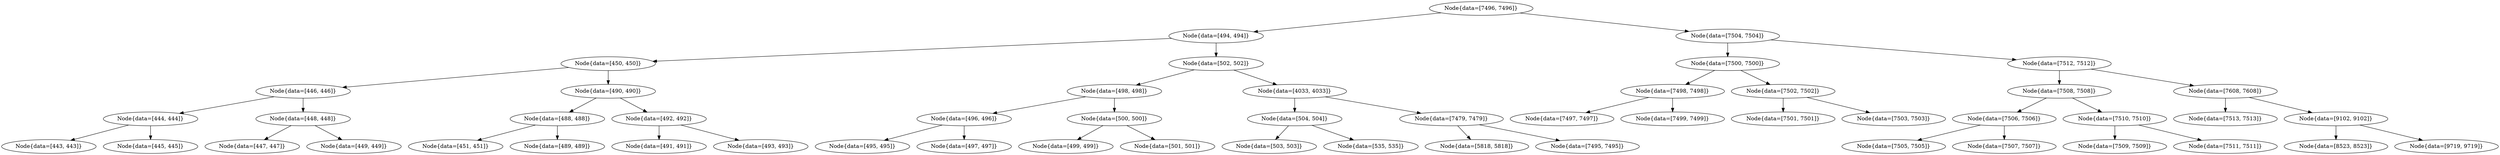 digraph G{
294277517 [label="Node{data=[7496, 7496]}"]
294277517 -> 977078325
977078325 [label="Node{data=[494, 494]}"]
977078325 -> 822324673
822324673 [label="Node{data=[450, 450]}"]
822324673 -> 952303423
952303423 [label="Node{data=[446, 446]}"]
952303423 -> 2072500115
2072500115 [label="Node{data=[444, 444]}"]
2072500115 -> 698946678
698946678 [label="Node{data=[443, 443]}"]
2072500115 -> 90753319
90753319 [label="Node{data=[445, 445]}"]
952303423 -> 721221042
721221042 [label="Node{data=[448, 448]}"]
721221042 -> 1862439985
1862439985 [label="Node{data=[447, 447]}"]
721221042 -> 250164995
250164995 [label="Node{data=[449, 449]}"]
822324673 -> 1301018120
1301018120 [label="Node{data=[490, 490]}"]
1301018120 -> 9952110
9952110 [label="Node{data=[488, 488]}"]
9952110 -> 2068804689
2068804689 [label="Node{data=[451, 451]}"]
9952110 -> 1020859668
1020859668 [label="Node{data=[489, 489]}"]
1301018120 -> 779132721
779132721 [label="Node{data=[492, 492]}"]
779132721 -> 268594490
268594490 [label="Node{data=[491, 491]}"]
779132721 -> 275738263
275738263 [label="Node{data=[493, 493]}"]
977078325 -> 1693100091
1693100091 [label="Node{data=[502, 502]}"]
1693100091 -> 1313417856
1313417856 [label="Node{data=[498, 498]}"]
1313417856 -> 1302455758
1302455758 [label="Node{data=[496, 496]}"]
1302455758 -> 651239739
651239739 [label="Node{data=[495, 495]}"]
1302455758 -> 399244970
399244970 [label="Node{data=[497, 497]}"]
1313417856 -> 273800185
273800185 [label="Node{data=[500, 500]}"]
273800185 -> 1386005416
1386005416 [label="Node{data=[499, 499]}"]
273800185 -> 2112612409
2112612409 [label="Node{data=[501, 501]}"]
1693100091 -> 891119488
891119488 [label="Node{data=[4033, 4033]}"]
891119488 -> 722336969
722336969 [label="Node{data=[504, 504]}"]
722336969 -> 523824003
523824003 [label="Node{data=[503, 503]}"]
722336969 -> 1026581117
1026581117 [label="Node{data=[535, 535]}"]
891119488 -> 1674523452
1674523452 [label="Node{data=[7479, 7479]}"]
1674523452 -> 669016120
669016120 [label="Node{data=[5818, 5818]}"]
1674523452 -> 2136794036
2136794036 [label="Node{data=[7495, 7495]}"]
294277517 -> 1094796712
1094796712 [label="Node{data=[7504, 7504]}"]
1094796712 -> 1527629935
1527629935 [label="Node{data=[7500, 7500]}"]
1527629935 -> 2135458454
2135458454 [label="Node{data=[7498, 7498]}"]
2135458454 -> 1737596808
1737596808 [label="Node{data=[7497, 7497]}"]
2135458454 -> 750189271
750189271 [label="Node{data=[7499, 7499]}"]
1527629935 -> 432865694
432865694 [label="Node{data=[7502, 7502]}"]
432865694 -> 573205507
573205507 [label="Node{data=[7501, 7501]}"]
432865694 -> 1236060689
1236060689 [label="Node{data=[7503, 7503]}"]
1094796712 -> 1381491121
1381491121 [label="Node{data=[7512, 7512]}"]
1381491121 -> 602393492
602393492 [label="Node{data=[7508, 7508]}"]
602393492 -> 1381818783
1381818783 [label="Node{data=[7506, 7506]}"]
1381818783 -> 2106545543
2106545543 [label="Node{data=[7505, 7505]}"]
1381818783 -> 280521198
280521198 [label="Node{data=[7507, 7507]}"]
602393492 -> 228506374
228506374 [label="Node{data=[7510, 7510]}"]
228506374 -> 947643187
947643187 [label="Node{data=[7509, 7509]}"]
228506374 -> 1063234262
1063234262 [label="Node{data=[7511, 7511]}"]
1381491121 -> 1820017610
1820017610 [label="Node{data=[7608, 7608]}"]
1820017610 -> 340104136
340104136 [label="Node{data=[7513, 7513]}"]
1820017610 -> 1942001672
1942001672 [label="Node{data=[9102, 9102]}"]
1942001672 -> 822838716
822838716 [label="Node{data=[8523, 8523]}"]
1942001672 -> 123266372
123266372 [label="Node{data=[9719, 9719]}"]
}